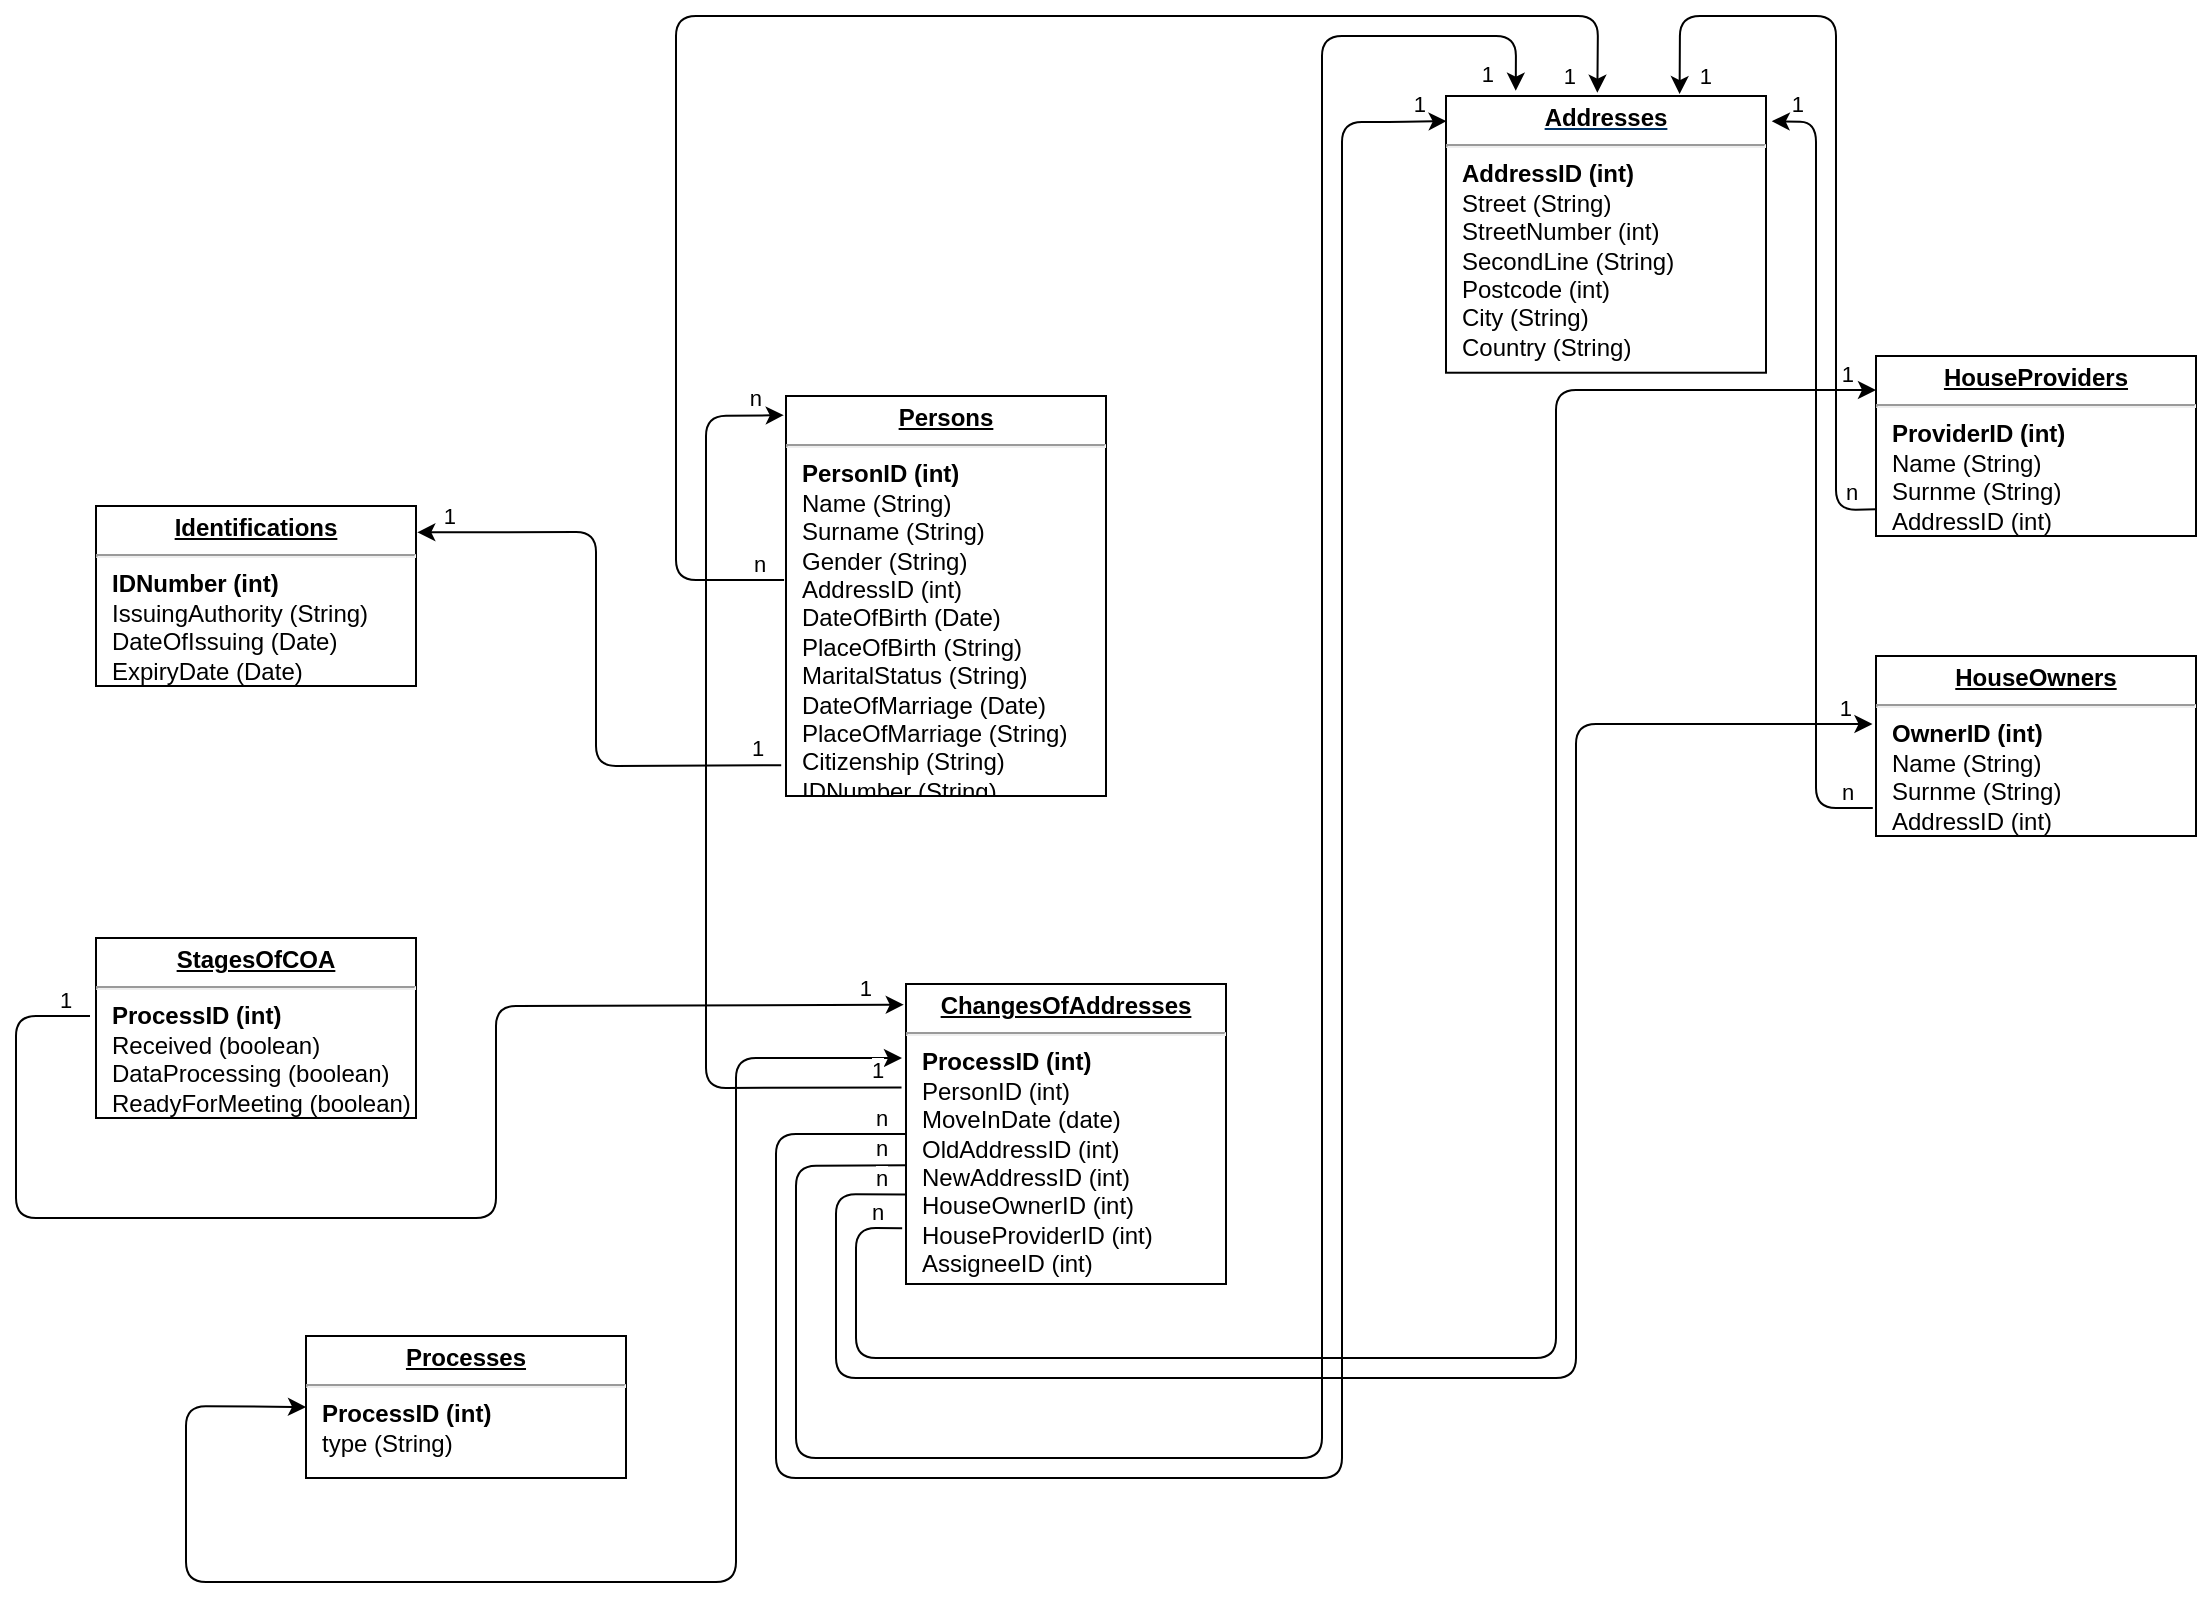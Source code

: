 <mxfile version="14.6.13" type="github">
  <diagram name="Page-1" id="efa7a0a1-bf9b-a30e-e6df-94a7791c09e9">
    <mxGraphModel dx="1635" dy="50" grid="1" gridSize="10" guides="1" tooltips="1" connect="1" arrows="1" fold="1" page="1" pageScale="1" pageWidth="1169" pageHeight="827" background="#ffffff" math="0" shadow="0">
      <root>
        <mxCell id="0" />
        <mxCell id="1" parent="0" />
        <mxCell id="25" value="&lt;p style=&quot;margin: 0px ; margin-top: 4px ; text-align: center ; text-decoration: underline&quot;&gt;&lt;strong&gt;&lt;font color=&quot;#000000&quot;&gt;Addresses&lt;/font&gt;&lt;/strong&gt;&lt;/p&gt;&lt;hr&gt;&lt;p style=&quot;margin: 0px ; margin-left: 8px&quot;&gt;&lt;b&gt;&lt;font color=&quot;#000000&quot;&gt;AddressID (int)&lt;/font&gt;&lt;/b&gt;&lt;/p&gt;&lt;p style=&quot;margin: 0px ; margin-left: 8px&quot;&gt;&lt;/p&gt;&lt;p style=&quot;margin: 0px ; margin-left: 8px&quot;&gt;&lt;font color=&quot;#000000&quot;&gt;Street (String)&lt;/font&gt;&lt;/p&gt;&lt;p style=&quot;margin: 0px ; margin-left: 8px&quot;&gt;&lt;font color=&quot;#000000&quot;&gt;StreetNumber (int)&lt;/font&gt;&lt;/p&gt;&lt;p style=&quot;margin: 0px ; margin-left: 8px&quot;&gt;&lt;font color=&quot;#000000&quot;&gt;SecondLine (String)&lt;/font&gt;&lt;/p&gt;&lt;p style=&quot;margin: 0px ; margin-left: 8px&quot;&gt;&lt;font color=&quot;#000000&quot;&gt;Postcode (int)&lt;/font&gt;&lt;/p&gt;&lt;p style=&quot;margin: 0px ; margin-left: 8px&quot;&gt;&lt;font color=&quot;#000000&quot;&gt;City (String)&lt;/font&gt;&lt;/p&gt;&lt;p style=&quot;margin: 0px ; margin-left: 8px&quot;&gt;&lt;font color=&quot;#000000&quot;&gt;Country (String)&lt;/font&gt;&lt;/p&gt;" style="verticalAlign=top;align=left;overflow=fill;fontSize=12;fontFamily=Helvetica;html=1;shadow=0;fontColor=#003366;fillColor=none;" parent="1" vertex="1">
          <mxGeometry x="735" y="889" width="160" height="138.36" as="geometry" />
        </mxCell>
        <mxCell id="UFs2jIFRDD2P4dvM7TEg-115" value="&lt;p style=&quot;margin: 4px 0px 0px ; text-align: center&quot;&gt;&lt;font color=&quot;#000000&quot;&gt;&lt;span style=&quot;font-size: 12px&quot;&gt;&lt;b&gt;&lt;u&gt;ChangesOfAddresses&lt;/u&gt;&lt;/b&gt;&lt;/span&gt;&lt;/font&gt;&lt;br&gt;&lt;/p&gt;&lt;hr&gt;&lt;p style=&quot;margin: 0px ; margin-left: 8px&quot;&gt;&lt;b&gt;&lt;font color=&quot;#000000&quot;&gt;ProcessID (int)&lt;/font&gt;&lt;/b&gt;&lt;/p&gt;&lt;p style=&quot;margin: 0px ; margin-left: 8px&quot;&gt;&lt;/p&gt;&lt;p style=&quot;margin: 0px ; margin-left: 8px&quot;&gt;&lt;font color=&quot;#000000&quot;&gt;PersonID (int)&lt;/font&gt;&lt;/p&gt;&lt;p style=&quot;margin: 0px ; margin-left: 8px&quot;&gt;&lt;font color=&quot;#000000&quot;&gt;MoveInDate (date)&lt;/font&gt;&lt;/p&gt;&lt;p style=&quot;margin: 0px ; margin-left: 8px&quot;&gt;&lt;font color=&quot;#000000&quot;&gt;OldAddressID (int)&lt;/font&gt;&lt;/p&gt;&lt;p style=&quot;margin: 0px ; margin-left: 8px&quot;&gt;&lt;font color=&quot;#000000&quot;&gt;NewAddressID (int)&lt;/font&gt;&lt;/p&gt;&lt;p style=&quot;margin: 0px ; margin-left: 8px&quot;&gt;&lt;font color=&quot;#000000&quot;&gt;HouseOwnerID (int)&lt;/font&gt;&lt;/p&gt;&lt;p style=&quot;margin: 0px ; margin-left: 8px&quot;&gt;&lt;font color=&quot;#000000&quot;&gt;HouseProviderID (int)&lt;/font&gt;&lt;/p&gt;&lt;p style=&quot;margin: 0px ; margin-left: 8px&quot;&gt;&lt;font color=&quot;#000000&quot;&gt;AssigneeID (int)&lt;/font&gt;&lt;/p&gt;&lt;p style=&quot;margin: 0px ; margin-left: 8px&quot;&gt;&lt;font color=&quot;#000000&quot;&gt;&lt;br&gt;&lt;/font&gt;&lt;/p&gt;" style="verticalAlign=top;align=left;overflow=fill;fontSize=12;fontFamily=Helvetica;html=1;shadow=0;fontColor=#003366;fillColor=none;" parent="1" vertex="1">
          <mxGeometry x="465" y="1333" width="160" height="150" as="geometry" />
        </mxCell>
        <mxCell id="UFs2jIFRDD2P4dvM7TEg-116" value="&lt;p style=&quot;margin: 4px 0px 0px ; text-align: center&quot;&gt;&lt;font color=&quot;#000000&quot;&gt;&lt;span style=&quot;font-size: 12px&quot;&gt;&lt;b&gt;&lt;u&gt;HouseOwners&lt;/u&gt;&lt;/b&gt;&lt;/span&gt;&lt;/font&gt;&lt;br&gt;&lt;/p&gt;&lt;hr&gt;&lt;p style=&quot;margin: 0px ; margin-left: 8px&quot;&gt;&lt;b&gt;&lt;font color=&quot;#000000&quot;&gt;OwnerID (int)&lt;/font&gt;&lt;/b&gt;&lt;/p&gt;&lt;p style=&quot;margin: 0px ; margin-left: 8px&quot;&gt;&lt;/p&gt;&lt;p style=&quot;margin: 0px ; margin-left: 8px&quot;&gt;&lt;font color=&quot;#000000&quot;&gt;Name (String)&lt;/font&gt;&lt;/p&gt;&lt;p style=&quot;margin: 0px ; margin-left: 8px&quot;&gt;&lt;font color=&quot;#000000&quot;&gt;Surnme (String)&lt;/font&gt;&lt;/p&gt;&lt;p style=&quot;margin: 0px ; margin-left: 8px&quot;&gt;&lt;font color=&quot;#000000&quot;&gt;AddressID (int)&lt;/font&gt;&lt;/p&gt;&lt;p style=&quot;margin: 0px ; margin-left: 8px&quot;&gt;&lt;font color=&quot;#000000&quot;&gt;&lt;br&gt;&lt;/font&gt;&lt;/p&gt;" style="verticalAlign=top;align=left;overflow=fill;fontSize=12;fontFamily=Helvetica;html=1;shadow=0;fontColor=#003366;fillColor=none;" parent="1" vertex="1">
          <mxGeometry x="950" y="1169" width="160" height="90" as="geometry" />
        </mxCell>
        <mxCell id="UFs2jIFRDD2P4dvM7TEg-117" value="&lt;p style=&quot;margin: 4px 0px 0px ; text-align: center&quot;&gt;&lt;font color=&quot;#000000&quot;&gt;&lt;span style=&quot;font-size: 12px&quot;&gt;&lt;b&gt;&lt;u&gt;HouseProviders&lt;/u&gt;&lt;/b&gt;&lt;/span&gt;&lt;/font&gt;&lt;br&gt;&lt;/p&gt;&lt;hr&gt;&lt;p style=&quot;margin: 0px ; margin-left: 8px&quot;&gt;&lt;b&gt;&lt;font color=&quot;#000000&quot;&gt;ProviderID (int)&lt;/font&gt;&lt;/b&gt;&lt;/p&gt;&lt;p style=&quot;margin: 0px ; margin-left: 8px&quot;&gt;&lt;/p&gt;&lt;p style=&quot;margin: 0px ; margin-left: 8px&quot;&gt;&lt;font color=&quot;#000000&quot;&gt;Name (String)&lt;/font&gt;&lt;/p&gt;&lt;p style=&quot;margin: 0px ; margin-left: 8px&quot;&gt;&lt;font color=&quot;#000000&quot;&gt;Surnme (String)&lt;/font&gt;&lt;/p&gt;&lt;p style=&quot;margin: 0px ; margin-left: 8px&quot;&gt;&lt;font color=&quot;#000000&quot;&gt;AddressID (int)&lt;/font&gt;&lt;/p&gt;&lt;p style=&quot;margin: 0px ; margin-left: 8px&quot;&gt;&lt;font color=&quot;#000000&quot;&gt;&lt;br&gt;&lt;/font&gt;&lt;/p&gt;" style="verticalAlign=top;align=left;overflow=fill;fontSize=12;fontFamily=Helvetica;html=1;shadow=0;fontColor=#003366;fillColor=none;" parent="1" vertex="1">
          <mxGeometry x="950" y="1019" width="160" height="90" as="geometry" />
        </mxCell>
        <mxCell id="UFs2jIFRDD2P4dvM7TEg-118" value="&lt;p style=&quot;margin: 4px 0px 0px ; text-align: center&quot;&gt;&lt;font color=&quot;#000000&quot;&gt;&lt;span style=&quot;font-size: 12px&quot;&gt;&lt;b&gt;&lt;u&gt;Identifications&lt;/u&gt;&lt;/b&gt;&lt;/span&gt;&lt;/font&gt;&lt;br&gt;&lt;/p&gt;&lt;hr&gt;&lt;p style=&quot;margin: 0px ; margin-left: 8px&quot;&gt;&lt;b&gt;&lt;font color=&quot;#000000&quot;&gt;IDNumber (int)&lt;/font&gt;&lt;/b&gt;&lt;/p&gt;&lt;p style=&quot;margin: 0px ; margin-left: 8px&quot;&gt;&lt;/p&gt;&lt;p style=&quot;margin: 0px ; margin-left: 8px&quot;&gt;&lt;font color=&quot;#000000&quot;&gt;IssuingAuthority (String)&lt;/font&gt;&lt;/p&gt;&lt;p style=&quot;margin: 0px ; margin-left: 8px&quot;&gt;&lt;font color=&quot;#000000&quot;&gt;DateOfIssuing (Date)&lt;/font&gt;&lt;/p&gt;&lt;p style=&quot;margin: 0px ; margin-left: 8px&quot;&gt;&lt;font color=&quot;#000000&quot;&gt;ExpiryDate (Date)&lt;/font&gt;&lt;/p&gt;&lt;p style=&quot;margin: 0px ; margin-left: 8px&quot;&gt;&lt;font color=&quot;#000000&quot;&gt;&lt;br&gt;&lt;/font&gt;&lt;/p&gt;" style="verticalAlign=top;align=left;overflow=fill;fontSize=12;fontFamily=Helvetica;html=1;shadow=0;fontColor=#003366;fillColor=none;" parent="1" vertex="1">
          <mxGeometry x="60" y="1094" width="160" height="90" as="geometry" />
        </mxCell>
        <mxCell id="UFs2jIFRDD2P4dvM7TEg-119" value="&lt;p style=&quot;margin: 4px 0px 0px ; text-align: center&quot;&gt;&lt;font color=&quot;#000000&quot;&gt;&lt;span style=&quot;font-size: 12px&quot;&gt;&lt;b&gt;&lt;u&gt;Persons&lt;/u&gt;&lt;/b&gt;&lt;/span&gt;&lt;/font&gt;&lt;br&gt;&lt;/p&gt;&lt;hr&gt;&lt;p style=&quot;margin: 0px ; margin-left: 8px&quot;&gt;&lt;b&gt;&lt;font color=&quot;#000000&quot;&gt;PersonID (int)&lt;/font&gt;&lt;/b&gt;&lt;/p&gt;&lt;p style=&quot;margin: 0px ; margin-left: 8px&quot;&gt;&lt;/p&gt;&lt;p style=&quot;margin: 0px ; margin-left: 8px&quot;&gt;&lt;font color=&quot;#000000&quot;&gt;Name (String)&lt;/font&gt;&lt;/p&gt;&lt;p style=&quot;margin: 0px ; margin-left: 8px&quot;&gt;&lt;font color=&quot;#000000&quot;&gt;Surname (String)&lt;/font&gt;&lt;/p&gt;&lt;p style=&quot;margin: 0px ; margin-left: 8px&quot;&gt;&lt;font color=&quot;#000000&quot;&gt;Gender (&lt;/font&gt;&lt;span style=&quot;color: rgb(0 , 0 , 0)&quot;&gt;String&lt;/span&gt;&lt;font color=&quot;#000000&quot;&gt;)&lt;/font&gt;&lt;/p&gt;&lt;p style=&quot;margin: 0px ; margin-left: 8px&quot;&gt;&lt;font color=&quot;#000000&quot;&gt;AddressID (int)&lt;/font&gt;&lt;/p&gt;&lt;p style=&quot;margin: 0px ; margin-left: 8px&quot;&gt;&lt;font color=&quot;#000000&quot;&gt;DateOfBirth (Date)&lt;/font&gt;&lt;/p&gt;&lt;p style=&quot;margin: 0px ; margin-left: 8px&quot;&gt;&lt;font color=&quot;#000000&quot;&gt;PlaceOfBirth (String)&lt;/font&gt;&lt;/p&gt;&lt;p style=&quot;margin: 0px ; margin-left: 8px&quot;&gt;&lt;font color=&quot;#000000&quot;&gt;MaritalStatus (String)&lt;/font&gt;&lt;/p&gt;&lt;p style=&quot;margin: 0px ; margin-left: 8px&quot;&gt;&lt;font color=&quot;#000000&quot;&gt;DateOfMarriage (Date)&lt;/font&gt;&lt;/p&gt;&lt;p style=&quot;margin: 0px ; margin-left: 8px&quot;&gt;&lt;font color=&quot;#000000&quot;&gt;PlaceOfMarriage (String)&lt;/font&gt;&lt;/p&gt;&lt;p style=&quot;margin: 0px ; margin-left: 8px&quot;&gt;&lt;font color=&quot;#000000&quot;&gt;Citizenship (String)&lt;/font&gt;&lt;/p&gt;&lt;p style=&quot;margin: 0px ; margin-left: 8px&quot;&gt;&lt;font color=&quot;#000000&quot;&gt;IDNumber (String)&lt;/font&gt;&lt;/p&gt;&lt;p style=&quot;margin: 0px ; margin-left: 8px&quot;&gt;&lt;font color=&quot;#000000&quot;&gt;&lt;br&gt;&lt;/font&gt;&lt;/p&gt;" style="verticalAlign=top;align=left;overflow=fill;fontSize=12;fontFamily=Helvetica;html=1;shadow=0;fontColor=#003366;fillColor=none;" parent="1" vertex="1">
          <mxGeometry x="405" y="1039" width="160" height="200" as="geometry" />
        </mxCell>
        <mxCell id="UFs2jIFRDD2P4dvM7TEg-120" value="&lt;p style=&quot;margin: 4px 0px 0px ; text-align: center&quot;&gt;&lt;font color=&quot;#000000&quot;&gt;&lt;b&gt;&lt;u&gt;Processes&lt;/u&gt;&lt;/b&gt;&lt;/font&gt;&lt;/p&gt;&lt;hr&gt;&lt;p style=&quot;margin: 0px ; margin-left: 8px&quot;&gt;&lt;b&gt;&lt;font color=&quot;#000000&quot;&gt;ProcessID (int)&lt;/font&gt;&lt;/b&gt;&lt;/p&gt;&lt;p style=&quot;margin: 0px ; margin-left: 8px&quot;&gt;&lt;font color=&quot;#000000&quot;&gt;type (String)&lt;/font&gt;&lt;/p&gt;&lt;p style=&quot;margin: 0px ; margin-left: 8px&quot;&gt;&lt;font color=&quot;#000000&quot;&gt;&lt;br&gt;&lt;/font&gt;&lt;/p&gt;" style="verticalAlign=top;align=left;overflow=fill;fontSize=12;fontFamily=Helvetica;html=1;shadow=0;fontColor=#003366;fillColor=none;" parent="1" vertex="1">
          <mxGeometry x="165" y="1509" width="160" height="71" as="geometry" />
        </mxCell>
        <mxCell id="UFs2jIFRDD2P4dvM7TEg-121" value="" style="endArrow=classic;html=1;exitX=-0.006;exitY=0.46;exitDx=0;exitDy=0;exitPerimeter=0;entryX=0.473;entryY=-0.012;entryDx=0;entryDy=0;entryPerimeter=0;" parent="1" source="UFs2jIFRDD2P4dvM7TEg-119" target="25" edge="1">
          <mxGeometry relative="1" as="geometry">
            <mxPoint x="355" y="1009" as="sourcePoint" />
            <mxPoint x="811" y="880" as="targetPoint" />
            <Array as="points">
              <mxPoint x="350" y="1131" />
              <mxPoint x="350" y="849" />
              <mxPoint x="415" y="849" />
              <mxPoint x="811" y="849" />
            </Array>
          </mxGeometry>
        </mxCell>
        <mxCell id="UFs2jIFRDD2P4dvM7TEg-123" value="n" style="edgeLabel;resizable=0;html=1;align=left;verticalAlign=bottom;" parent="UFs2jIFRDD2P4dvM7TEg-121" connectable="0" vertex="1">
          <mxGeometry x="-1" relative="1" as="geometry">
            <mxPoint x="-17" as="offset" />
          </mxGeometry>
        </mxCell>
        <mxCell id="UFs2jIFRDD2P4dvM7TEg-124" value="1" style="edgeLabel;resizable=0;html=1;align=right;verticalAlign=bottom;" parent="UFs2jIFRDD2P4dvM7TEg-121" connectable="0" vertex="1">
          <mxGeometry x="1" relative="1" as="geometry">
            <mxPoint x="-10" as="offset" />
          </mxGeometry>
        </mxCell>
        <mxCell id="UFs2jIFRDD2P4dvM7TEg-126" value="" style="endArrow=classic;html=1;exitX=-0.01;exitY=0.845;exitDx=0;exitDy=0;exitPerimeter=0;entryX=1.018;entryY=0.091;entryDx=0;entryDy=0;entryPerimeter=0;" parent="1" source="UFs2jIFRDD2P4dvM7TEg-116" target="25" edge="1">
          <mxGeometry relative="1" as="geometry">
            <mxPoint x="751.96" y="1312.6" as="sourcePoint" />
            <mxPoint x="925" y="919" as="targetPoint" />
            <Array as="points">
              <mxPoint x="920" y="1245" />
              <mxPoint x="920" y="902" />
            </Array>
          </mxGeometry>
        </mxCell>
        <mxCell id="UFs2jIFRDD2P4dvM7TEg-127" value="n" style="edgeLabel;resizable=0;html=1;align=left;verticalAlign=bottom;" parent="UFs2jIFRDD2P4dvM7TEg-126" connectable="0" vertex="1">
          <mxGeometry x="-1" relative="1" as="geometry">
            <mxPoint x="-17" as="offset" />
          </mxGeometry>
        </mxCell>
        <mxCell id="UFs2jIFRDD2P4dvM7TEg-128" value="1" style="edgeLabel;resizable=0;html=1;align=right;verticalAlign=bottom;" parent="UFs2jIFRDD2P4dvM7TEg-126" connectable="0" vertex="1">
          <mxGeometry x="1" relative="1" as="geometry">
            <mxPoint x="17" as="offset" />
          </mxGeometry>
        </mxCell>
        <mxCell id="UFs2jIFRDD2P4dvM7TEg-129" value="" style="endArrow=classic;html=1;exitX=0;exitY=0.852;exitDx=0;exitDy=0;exitPerimeter=0;entryX=0.73;entryY=-0.007;entryDx=0;entryDy=0;entryPerimeter=0;" parent="1" source="UFs2jIFRDD2P4dvM7TEg-117" target="25" edge="1">
          <mxGeometry relative="1" as="geometry">
            <mxPoint x="1252.76" y="1238.99" as="sourcePoint" />
            <mxPoint x="830" y="880" as="targetPoint" />
            <Array as="points">
              <mxPoint x="930" y="1096" />
              <mxPoint x="930" y="849" />
              <mxPoint x="852" y="849" />
            </Array>
          </mxGeometry>
        </mxCell>
        <mxCell id="UFs2jIFRDD2P4dvM7TEg-130" value="n" style="edgeLabel;resizable=0;html=1;align=left;verticalAlign=bottom;" parent="UFs2jIFRDD2P4dvM7TEg-129" connectable="0" vertex="1">
          <mxGeometry x="-1" relative="1" as="geometry">
            <mxPoint x="-17" as="offset" />
          </mxGeometry>
        </mxCell>
        <mxCell id="UFs2jIFRDD2P4dvM7TEg-131" value="1" style="edgeLabel;resizable=0;html=1;align=right;verticalAlign=bottom;" parent="UFs2jIFRDD2P4dvM7TEg-129" connectable="0" vertex="1">
          <mxGeometry x="1" relative="1" as="geometry">
            <mxPoint x="17" as="offset" />
          </mxGeometry>
        </mxCell>
        <mxCell id="UFs2jIFRDD2P4dvM7TEg-142" value="" style="endArrow=classic;html=1;exitX=0;exitY=0.5;exitDx=0;exitDy=0;endFill=1;startArrow=classic;startFill=1;" parent="1" source="UFs2jIFRDD2P4dvM7TEg-120" edge="1">
          <mxGeometry relative="1" as="geometry">
            <mxPoint x="145" y="1589" as="sourcePoint" />
            <mxPoint x="463" y="1370" as="targetPoint" />
            <Array as="points">
              <mxPoint x="105" y="1544" />
              <mxPoint x="105" y="1632" />
              <mxPoint x="380" y="1632" />
              <mxPoint x="380" y="1370" />
            </Array>
          </mxGeometry>
        </mxCell>
        <mxCell id="UFs2jIFRDD2P4dvM7TEg-146" value="" style="endArrow=classic;html=1;exitX=-0.015;exitY=0.923;exitDx=0;exitDy=0;exitPerimeter=0;entryX=1.004;entryY=0.146;entryDx=0;entryDy=0;entryPerimeter=0;" parent="1" source="UFs2jIFRDD2P4dvM7TEg-119" target="UFs2jIFRDD2P4dvM7TEg-118" edge="1">
          <mxGeometry relative="1" as="geometry">
            <mxPoint x="371.96" y="1226.2" as="sourcePoint" />
            <mxPoint x="195" y="1226" as="targetPoint" />
            <Array as="points">
              <mxPoint x="310" y="1224" />
              <mxPoint x="310" y="1107" />
            </Array>
          </mxGeometry>
        </mxCell>
        <mxCell id="UFs2jIFRDD2P4dvM7TEg-147" value="1" style="edgeLabel;resizable=0;html=1;align=left;verticalAlign=bottom;" parent="UFs2jIFRDD2P4dvM7TEg-146" connectable="0" vertex="1">
          <mxGeometry x="-1" relative="1" as="geometry">
            <mxPoint x="-17" as="offset" />
          </mxGeometry>
        </mxCell>
        <mxCell id="UFs2jIFRDD2P4dvM7TEg-148" value="1" style="edgeLabel;resizable=0;html=1;align=right;verticalAlign=bottom;" parent="UFs2jIFRDD2P4dvM7TEg-146" connectable="0" vertex="1">
          <mxGeometry x="1" relative="1" as="geometry">
            <mxPoint x="20" as="offset" />
          </mxGeometry>
        </mxCell>
        <mxCell id="UFs2jIFRDD2P4dvM7TEg-149" value="" style="endArrow=classic;html=1;entryX=-0.007;entryY=0.048;entryDx=0;entryDy=0;entryPerimeter=0;exitX=-0.014;exitY=0.345;exitDx=0;exitDy=0;exitPerimeter=0;" parent="1" source="UFs2jIFRDD2P4dvM7TEg-115" target="UFs2jIFRDD2P4dvM7TEg-119" edge="1">
          <mxGeometry relative="1" as="geometry">
            <mxPoint x="435" y="1399" as="sourcePoint" />
            <mxPoint x="365" y="1049" as="targetPoint" />
            <Array as="points">
              <mxPoint x="365" y="1385" />
              <mxPoint x="365" y="1049" />
            </Array>
          </mxGeometry>
        </mxCell>
        <mxCell id="UFs2jIFRDD2P4dvM7TEg-150" value="1" style="edgeLabel;resizable=0;html=1;align=left;verticalAlign=bottom;" parent="UFs2jIFRDD2P4dvM7TEg-149" connectable="0" vertex="1">
          <mxGeometry x="-1" relative="1" as="geometry">
            <mxPoint x="-17" as="offset" />
          </mxGeometry>
        </mxCell>
        <mxCell id="UFs2jIFRDD2P4dvM7TEg-151" value="n" style="edgeLabel;resizable=0;html=1;align=right;verticalAlign=bottom;" parent="UFs2jIFRDD2P4dvM7TEg-149" connectable="0" vertex="1">
          <mxGeometry x="1" relative="1" as="geometry">
            <mxPoint x="-10" as="offset" />
          </mxGeometry>
        </mxCell>
        <mxCell id="UFs2jIFRDD2P4dvM7TEg-152" value="" style="endArrow=classic;html=1;exitX=0;exitY=0.5;exitDx=0;exitDy=0;entryX=0.002;entryY=0.091;entryDx=0;entryDy=0;entryPerimeter=0;" parent="1" source="UFs2jIFRDD2P4dvM7TEg-115" target="25" edge="1">
          <mxGeometry relative="1" as="geometry">
            <mxPoint x="673.4" y="1409" as="sourcePoint" />
            <mxPoint x="795" y="869" as="targetPoint" />
            <Array as="points">
              <mxPoint x="400" y="1408" />
              <mxPoint x="400" y="1580" />
              <mxPoint x="683" y="1580" />
              <mxPoint x="683" y="1253" />
              <mxPoint x="683" y="902" />
              <mxPoint x="705" y="902" />
            </Array>
          </mxGeometry>
        </mxCell>
        <mxCell id="UFs2jIFRDD2P4dvM7TEg-153" value="n" style="edgeLabel;resizable=0;html=1;align=left;verticalAlign=bottom;" parent="UFs2jIFRDD2P4dvM7TEg-152" connectable="0" vertex="1">
          <mxGeometry x="-1" relative="1" as="geometry">
            <mxPoint x="-17" as="offset" />
          </mxGeometry>
        </mxCell>
        <mxCell id="UFs2jIFRDD2P4dvM7TEg-154" value="1" style="edgeLabel;resizable=0;html=1;align=right;verticalAlign=bottom;" parent="UFs2jIFRDD2P4dvM7TEg-152" connectable="0" vertex="1">
          <mxGeometry x="1" relative="1" as="geometry">
            <mxPoint x="-10" as="offset" />
          </mxGeometry>
        </mxCell>
        <mxCell id="UFs2jIFRDD2P4dvM7TEg-156" value="" style="endArrow=classic;html=1;exitX=0.001;exitY=0.604;exitDx=0;exitDy=0;exitPerimeter=0;entryX=0.218;entryY=-0.019;entryDx=0;entryDy=0;entryPerimeter=0;" parent="1" source="UFs2jIFRDD2P4dvM7TEg-115" target="25" edge="1">
          <mxGeometry relative="1" as="geometry">
            <mxPoint x="455" y="1428" as="sourcePoint" />
            <mxPoint x="785" y="869" as="targetPoint" />
            <Array as="points">
              <mxPoint x="410" y="1424" />
              <mxPoint x="410" y="1570" />
              <mxPoint x="673" y="1570" />
              <mxPoint x="673" y="1273" />
              <mxPoint x="673" y="859" />
              <mxPoint x="770" y="859" />
            </Array>
          </mxGeometry>
        </mxCell>
        <mxCell id="UFs2jIFRDD2P4dvM7TEg-157" value="n" style="edgeLabel;resizable=0;html=1;align=left;verticalAlign=bottom;" parent="UFs2jIFRDD2P4dvM7TEg-156" connectable="0" vertex="1">
          <mxGeometry x="-1" relative="1" as="geometry">
            <mxPoint x="-17" as="offset" />
          </mxGeometry>
        </mxCell>
        <mxCell id="UFs2jIFRDD2P4dvM7TEg-158" value="1" style="edgeLabel;resizable=0;html=1;align=right;verticalAlign=bottom;" parent="UFs2jIFRDD2P4dvM7TEg-156" connectable="0" vertex="1">
          <mxGeometry x="1" relative="1" as="geometry">
            <mxPoint x="-10" as="offset" />
          </mxGeometry>
        </mxCell>
        <mxCell id="ltlh27bSGSaUEZf7e7pa-25" value="" style="endArrow=classic;html=1;entryX=-0.011;entryY=0.378;entryDx=0;entryDy=0;entryPerimeter=0;exitX=-0.002;exitY=0.702;exitDx=0;exitDy=0;exitPerimeter=0;" parent="1" source="UFs2jIFRDD2P4dvM7TEg-115" target="UFs2jIFRDD2P4dvM7TEg-116" edge="1">
          <mxGeometry relative="1" as="geometry">
            <mxPoint x="450" y="1450" as="sourcePoint" />
            <mxPoint x="890" y="1129.862" as="targetPoint" />
            <Array as="points">
              <mxPoint x="430" y="1438" />
              <mxPoint x="430" y="1530" />
              <mxPoint x="800" y="1530" />
              <mxPoint x="800" y="1203" />
            </Array>
          </mxGeometry>
        </mxCell>
        <mxCell id="ltlh27bSGSaUEZf7e7pa-26" value="n" style="edgeLabel;resizable=0;html=1;align=left;verticalAlign=bottom;" parent="ltlh27bSGSaUEZf7e7pa-25" connectable="0" vertex="1">
          <mxGeometry x="-1" relative="1" as="geometry">
            <mxPoint x="-17" as="offset" />
          </mxGeometry>
        </mxCell>
        <mxCell id="ltlh27bSGSaUEZf7e7pa-27" value="1" style="edgeLabel;resizable=0;html=1;align=right;verticalAlign=bottom;" parent="ltlh27bSGSaUEZf7e7pa-25" connectable="0" vertex="1">
          <mxGeometry x="1" relative="1" as="geometry">
            <mxPoint x="-10" as="offset" />
          </mxGeometry>
        </mxCell>
        <mxCell id="ltlh27bSGSaUEZf7e7pa-28" value="" style="endArrow=classic;html=1;entryX=0;entryY=0.189;entryDx=0;entryDy=0;entryPerimeter=0;exitX=-0.012;exitY=0.814;exitDx=0;exitDy=0;exitPerimeter=0;" parent="1" source="UFs2jIFRDD2P4dvM7TEg-115" target="UFs2jIFRDD2P4dvM7TEg-117" edge="1">
          <mxGeometry relative="1" as="geometry">
            <mxPoint x="450" y="1490" as="sourcePoint" />
            <mxPoint x="963.24" y="1220.02" as="targetPoint" />
            <Array as="points">
              <mxPoint x="440" y="1455" />
              <mxPoint x="440" y="1520" />
              <mxPoint x="790" y="1520" />
              <mxPoint x="790" y="1036" />
            </Array>
          </mxGeometry>
        </mxCell>
        <mxCell id="ltlh27bSGSaUEZf7e7pa-29" value="n" style="edgeLabel;resizable=0;html=1;align=left;verticalAlign=bottom;" parent="ltlh27bSGSaUEZf7e7pa-28" connectable="0" vertex="1">
          <mxGeometry x="-1" relative="1" as="geometry">
            <mxPoint x="-17" as="offset" />
          </mxGeometry>
        </mxCell>
        <mxCell id="ltlh27bSGSaUEZf7e7pa-30" value="1" style="edgeLabel;resizable=0;html=1;align=right;verticalAlign=bottom;" parent="ltlh27bSGSaUEZf7e7pa-28" connectable="0" vertex="1">
          <mxGeometry x="1" relative="1" as="geometry">
            <mxPoint x="-10" as="offset" />
          </mxGeometry>
        </mxCell>
        <mxCell id="ltlh27bSGSaUEZf7e7pa-32" value="&lt;p style=&quot;margin: 4px 0px 0px ; text-align: center&quot;&gt;&lt;font color=&quot;#000000&quot;&gt;&lt;span style=&quot;font-size: 12px&quot;&gt;&lt;b&gt;&lt;u&gt;StagesOfCOA&lt;/u&gt;&lt;/b&gt;&lt;/span&gt;&lt;/font&gt;&lt;br&gt;&lt;/p&gt;&lt;hr&gt;&lt;p style=&quot;margin: 0px ; margin-left: 8px&quot;&gt;&lt;b&gt;&lt;font color=&quot;#000000&quot;&gt;ProcessID (int)&lt;/font&gt;&lt;/b&gt;&lt;/p&gt;&lt;p style=&quot;margin: 0px ; margin-left: 8px&quot;&gt;&lt;/p&gt;&lt;p style=&quot;margin: 0px ; margin-left: 8px&quot;&gt;&lt;font color=&quot;#000000&quot;&gt;Received (boolean)&lt;/font&gt;&lt;/p&gt;&lt;p style=&quot;margin: 0px ; margin-left: 8px&quot;&gt;&lt;font color=&quot;#000000&quot;&gt;DataProcessing (boolean)&lt;/font&gt;&lt;/p&gt;&lt;p style=&quot;margin: 0px ; margin-left: 8px&quot;&gt;&lt;font color=&quot;#000000&quot;&gt;ReadyForMeeting (boolean)&lt;/font&gt;&lt;/p&gt;&lt;p style=&quot;margin: 0px ; margin-left: 8px&quot;&gt;&lt;font color=&quot;#000000&quot;&gt;&lt;br&gt;&lt;/font&gt;&lt;/p&gt;" style="verticalAlign=top;align=left;overflow=fill;fontSize=12;fontFamily=Helvetica;html=1;shadow=0;fontColor=#003366;fillColor=none;" parent="1" vertex="1">
          <mxGeometry x="60" y="1310" width="160" height="90" as="geometry" />
        </mxCell>
        <mxCell id="ltlh27bSGSaUEZf7e7pa-34" value="" style="endArrow=classic;html=1;entryX=-0.007;entryY=0.069;entryDx=0;entryDy=0;entryPerimeter=0;" parent="1" target="UFs2jIFRDD2P4dvM7TEg-115" edge="1">
          <mxGeometry relative="1" as="geometry">
            <mxPoint x="57" y="1349" as="sourcePoint" />
            <mxPoint x="440" y="1355" as="targetPoint" />
            <Array as="points">
              <mxPoint x="20" y="1349" />
              <mxPoint x="20" y="1450" />
              <mxPoint x="260" y="1450" />
              <mxPoint x="260" y="1344" />
            </Array>
          </mxGeometry>
        </mxCell>
        <mxCell id="ltlh27bSGSaUEZf7e7pa-35" value="1" style="edgeLabel;resizable=0;html=1;align=left;verticalAlign=bottom;" parent="ltlh27bSGSaUEZf7e7pa-34" connectable="0" vertex="1">
          <mxGeometry x="-1" relative="1" as="geometry">
            <mxPoint x="-17" as="offset" />
          </mxGeometry>
        </mxCell>
        <mxCell id="ltlh27bSGSaUEZf7e7pa-36" value="1" style="edgeLabel;resizable=0;html=1;align=right;verticalAlign=bottom;" parent="ltlh27bSGSaUEZf7e7pa-34" connectable="0" vertex="1">
          <mxGeometry x="1" relative="1" as="geometry">
            <mxPoint x="-15" as="offset" />
          </mxGeometry>
        </mxCell>
      </root>
    </mxGraphModel>
  </diagram>
</mxfile>
